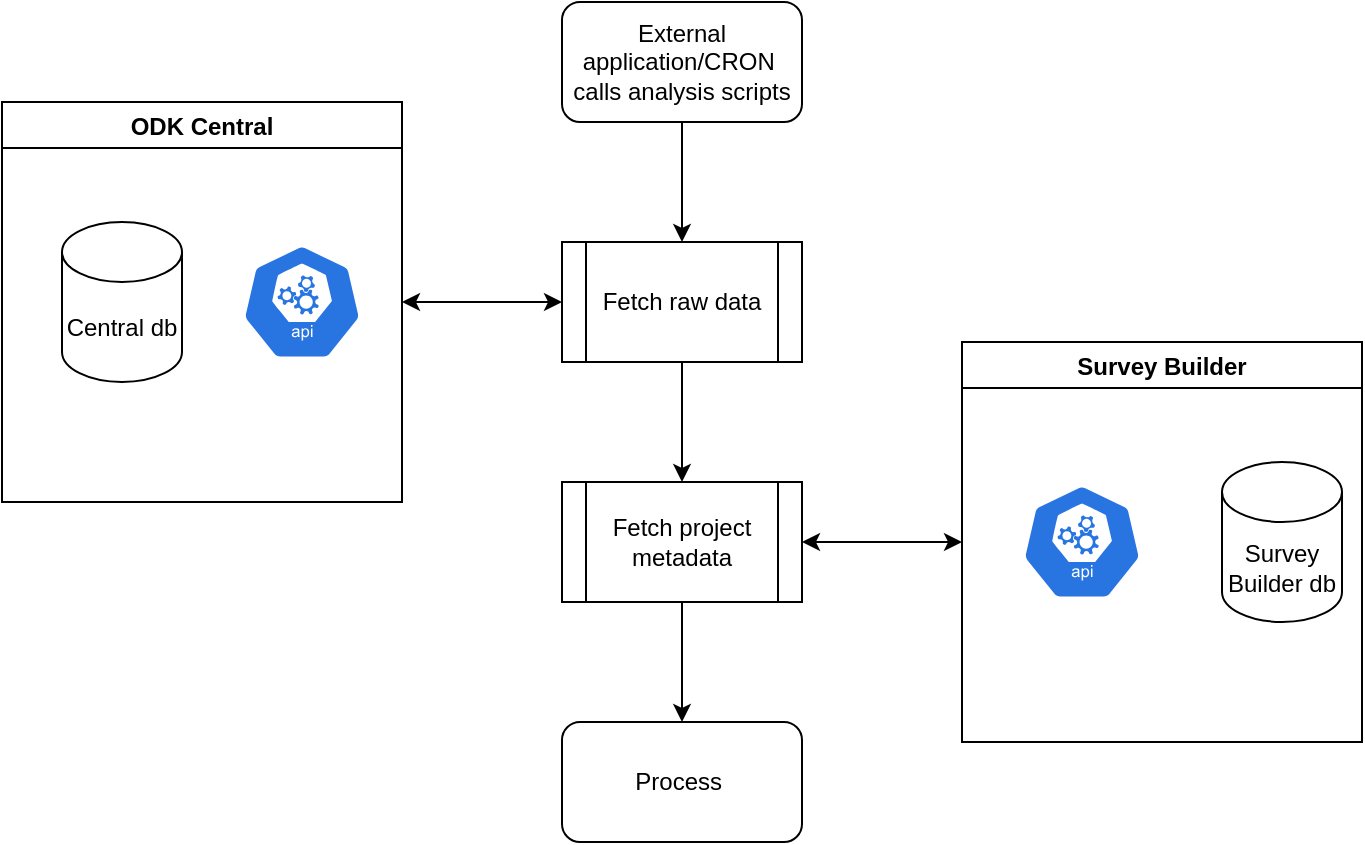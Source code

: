 <mxfile version="14.9.6" type="device"><diagram id="6nKxcCF0Ld7Cjmd56l22" name="Page-1"><mxGraphModel dx="1026" dy="594" grid="1" gridSize="10" guides="1" tooltips="1" connect="1" arrows="1" fold="1" page="1" pageScale="1" pageWidth="1654" pageHeight="2336" math="0" shadow="0"><root><mxCell id="0"/><mxCell id="1" parent="0"/><mxCell id="p5qawbIjzKRjqWa5Huhk-11" value="" style="edgeStyle=orthogonalEdgeStyle;rounded=0;orthogonalLoop=1;jettySize=auto;html=1;" edge="1" parent="1" source="p5qawbIjzKRjqWa5Huhk-1" target="p5qawbIjzKRjqWa5Huhk-9"><mxGeometry relative="1" as="geometry"/></mxCell><mxCell id="p5qawbIjzKRjqWa5Huhk-1" value="External application/CRON&amp;nbsp; calls analysis scripts" style="rounded=1;whiteSpace=wrap;html=1;" vertex="1" parent="1"><mxGeometry x="400" y="40" width="120" height="60" as="geometry"/></mxCell><mxCell id="p5qawbIjzKRjqWa5Huhk-4" value="ODK Central" style="swimlane;" vertex="1" parent="1"><mxGeometry x="120" y="90" width="200" height="200" as="geometry"/></mxCell><mxCell id="p5qawbIjzKRjqWa5Huhk-3" value="" style="html=1;dashed=0;whitespace=wrap;fillColor=#2875E2;strokeColor=#ffffff;points=[[0.005,0.63,0],[0.1,0.2,0],[0.9,0.2,0],[0.5,0,0],[0.995,0.63,0],[0.72,0.99,0],[0.5,1,0],[0.28,0.99,0]];shape=mxgraph.kubernetes.icon;prIcon=api" vertex="1" parent="p5qawbIjzKRjqWa5Huhk-4"><mxGeometry x="120" y="68" width="60" height="64" as="geometry"/></mxCell><mxCell id="p5qawbIjzKRjqWa5Huhk-5" value="Central db" style="shape=cylinder3;whiteSpace=wrap;html=1;boundedLbl=1;backgroundOutline=1;size=15;" vertex="1" parent="p5qawbIjzKRjqWa5Huhk-4"><mxGeometry x="30" y="60" width="60" height="80" as="geometry"/></mxCell><mxCell id="p5qawbIjzKRjqWa5Huhk-6" value="Survey Builder" style="swimlane;" vertex="1" parent="1"><mxGeometry x="600" y="210" width="200" height="200" as="geometry"/></mxCell><mxCell id="p5qawbIjzKRjqWa5Huhk-7" value="" style="html=1;dashed=0;whitespace=wrap;fillColor=#2875E2;strokeColor=#ffffff;points=[[0.005,0.63,0],[0.1,0.2,0],[0.9,0.2,0],[0.5,0,0],[0.995,0.63,0],[0.72,0.99,0],[0.5,1,0],[0.28,0.99,0]];shape=mxgraph.kubernetes.icon;prIcon=api" vertex="1" parent="p5qawbIjzKRjqWa5Huhk-6"><mxGeometry x="30" y="68" width="60" height="64" as="geometry"/></mxCell><mxCell id="p5qawbIjzKRjqWa5Huhk-8" value="Survey Builder db" style="shape=cylinder3;whiteSpace=wrap;html=1;boundedLbl=1;backgroundOutline=1;size=15;" vertex="1" parent="p5qawbIjzKRjqWa5Huhk-6"><mxGeometry x="130" y="60" width="60" height="80" as="geometry"/></mxCell><mxCell id="p5qawbIjzKRjqWa5Huhk-12" value="" style="edgeStyle=orthogonalEdgeStyle;rounded=0;orthogonalLoop=1;jettySize=auto;html=1;" edge="1" parent="1" source="p5qawbIjzKRjqWa5Huhk-9" target="p5qawbIjzKRjqWa5Huhk-10"><mxGeometry relative="1" as="geometry"/></mxCell><mxCell id="p5qawbIjzKRjqWa5Huhk-15" style="edgeStyle=orthogonalEdgeStyle;rounded=0;orthogonalLoop=1;jettySize=auto;html=1;exitX=0;exitY=0.5;exitDx=0;exitDy=0;entryX=1;entryY=0.5;entryDx=0;entryDy=0;startArrow=classic;startFill=1;" edge="1" parent="1" source="p5qawbIjzKRjqWa5Huhk-9" target="p5qawbIjzKRjqWa5Huhk-4"><mxGeometry relative="1" as="geometry"/></mxCell><mxCell id="p5qawbIjzKRjqWa5Huhk-9" value="Fetch raw data" style="shape=process;whiteSpace=wrap;html=1;backgroundOutline=1;" vertex="1" parent="1"><mxGeometry x="400" y="160" width="120" height="60" as="geometry"/></mxCell><mxCell id="p5qawbIjzKRjqWa5Huhk-16" style="edgeStyle=orthogonalEdgeStyle;rounded=0;orthogonalLoop=1;jettySize=auto;html=1;exitX=1;exitY=0.5;exitDx=0;exitDy=0;entryX=0;entryY=0.5;entryDx=0;entryDy=0;startArrow=classic;startFill=1;" edge="1" parent="1" source="p5qawbIjzKRjqWa5Huhk-10" target="p5qawbIjzKRjqWa5Huhk-6"><mxGeometry relative="1" as="geometry"/></mxCell><mxCell id="p5qawbIjzKRjqWa5Huhk-18" style="edgeStyle=orthogonalEdgeStyle;rounded=0;orthogonalLoop=1;jettySize=auto;html=1;exitX=0.5;exitY=1;exitDx=0;exitDy=0;entryX=0.5;entryY=0;entryDx=0;entryDy=0;startArrow=none;startFill=0;" edge="1" parent="1" source="p5qawbIjzKRjqWa5Huhk-10" target="p5qawbIjzKRjqWa5Huhk-17"><mxGeometry relative="1" as="geometry"/></mxCell><mxCell id="p5qawbIjzKRjqWa5Huhk-10" value="Fetch project metadata" style="shape=process;whiteSpace=wrap;html=1;backgroundOutline=1;" vertex="1" parent="1"><mxGeometry x="400" y="280" width="120" height="60" as="geometry"/></mxCell><mxCell id="p5qawbIjzKRjqWa5Huhk-17" value="Process&amp;nbsp;" style="rounded=1;whiteSpace=wrap;html=1;" vertex="1" parent="1"><mxGeometry x="400" y="400" width="120" height="60" as="geometry"/></mxCell></root></mxGraphModel></diagram></mxfile>